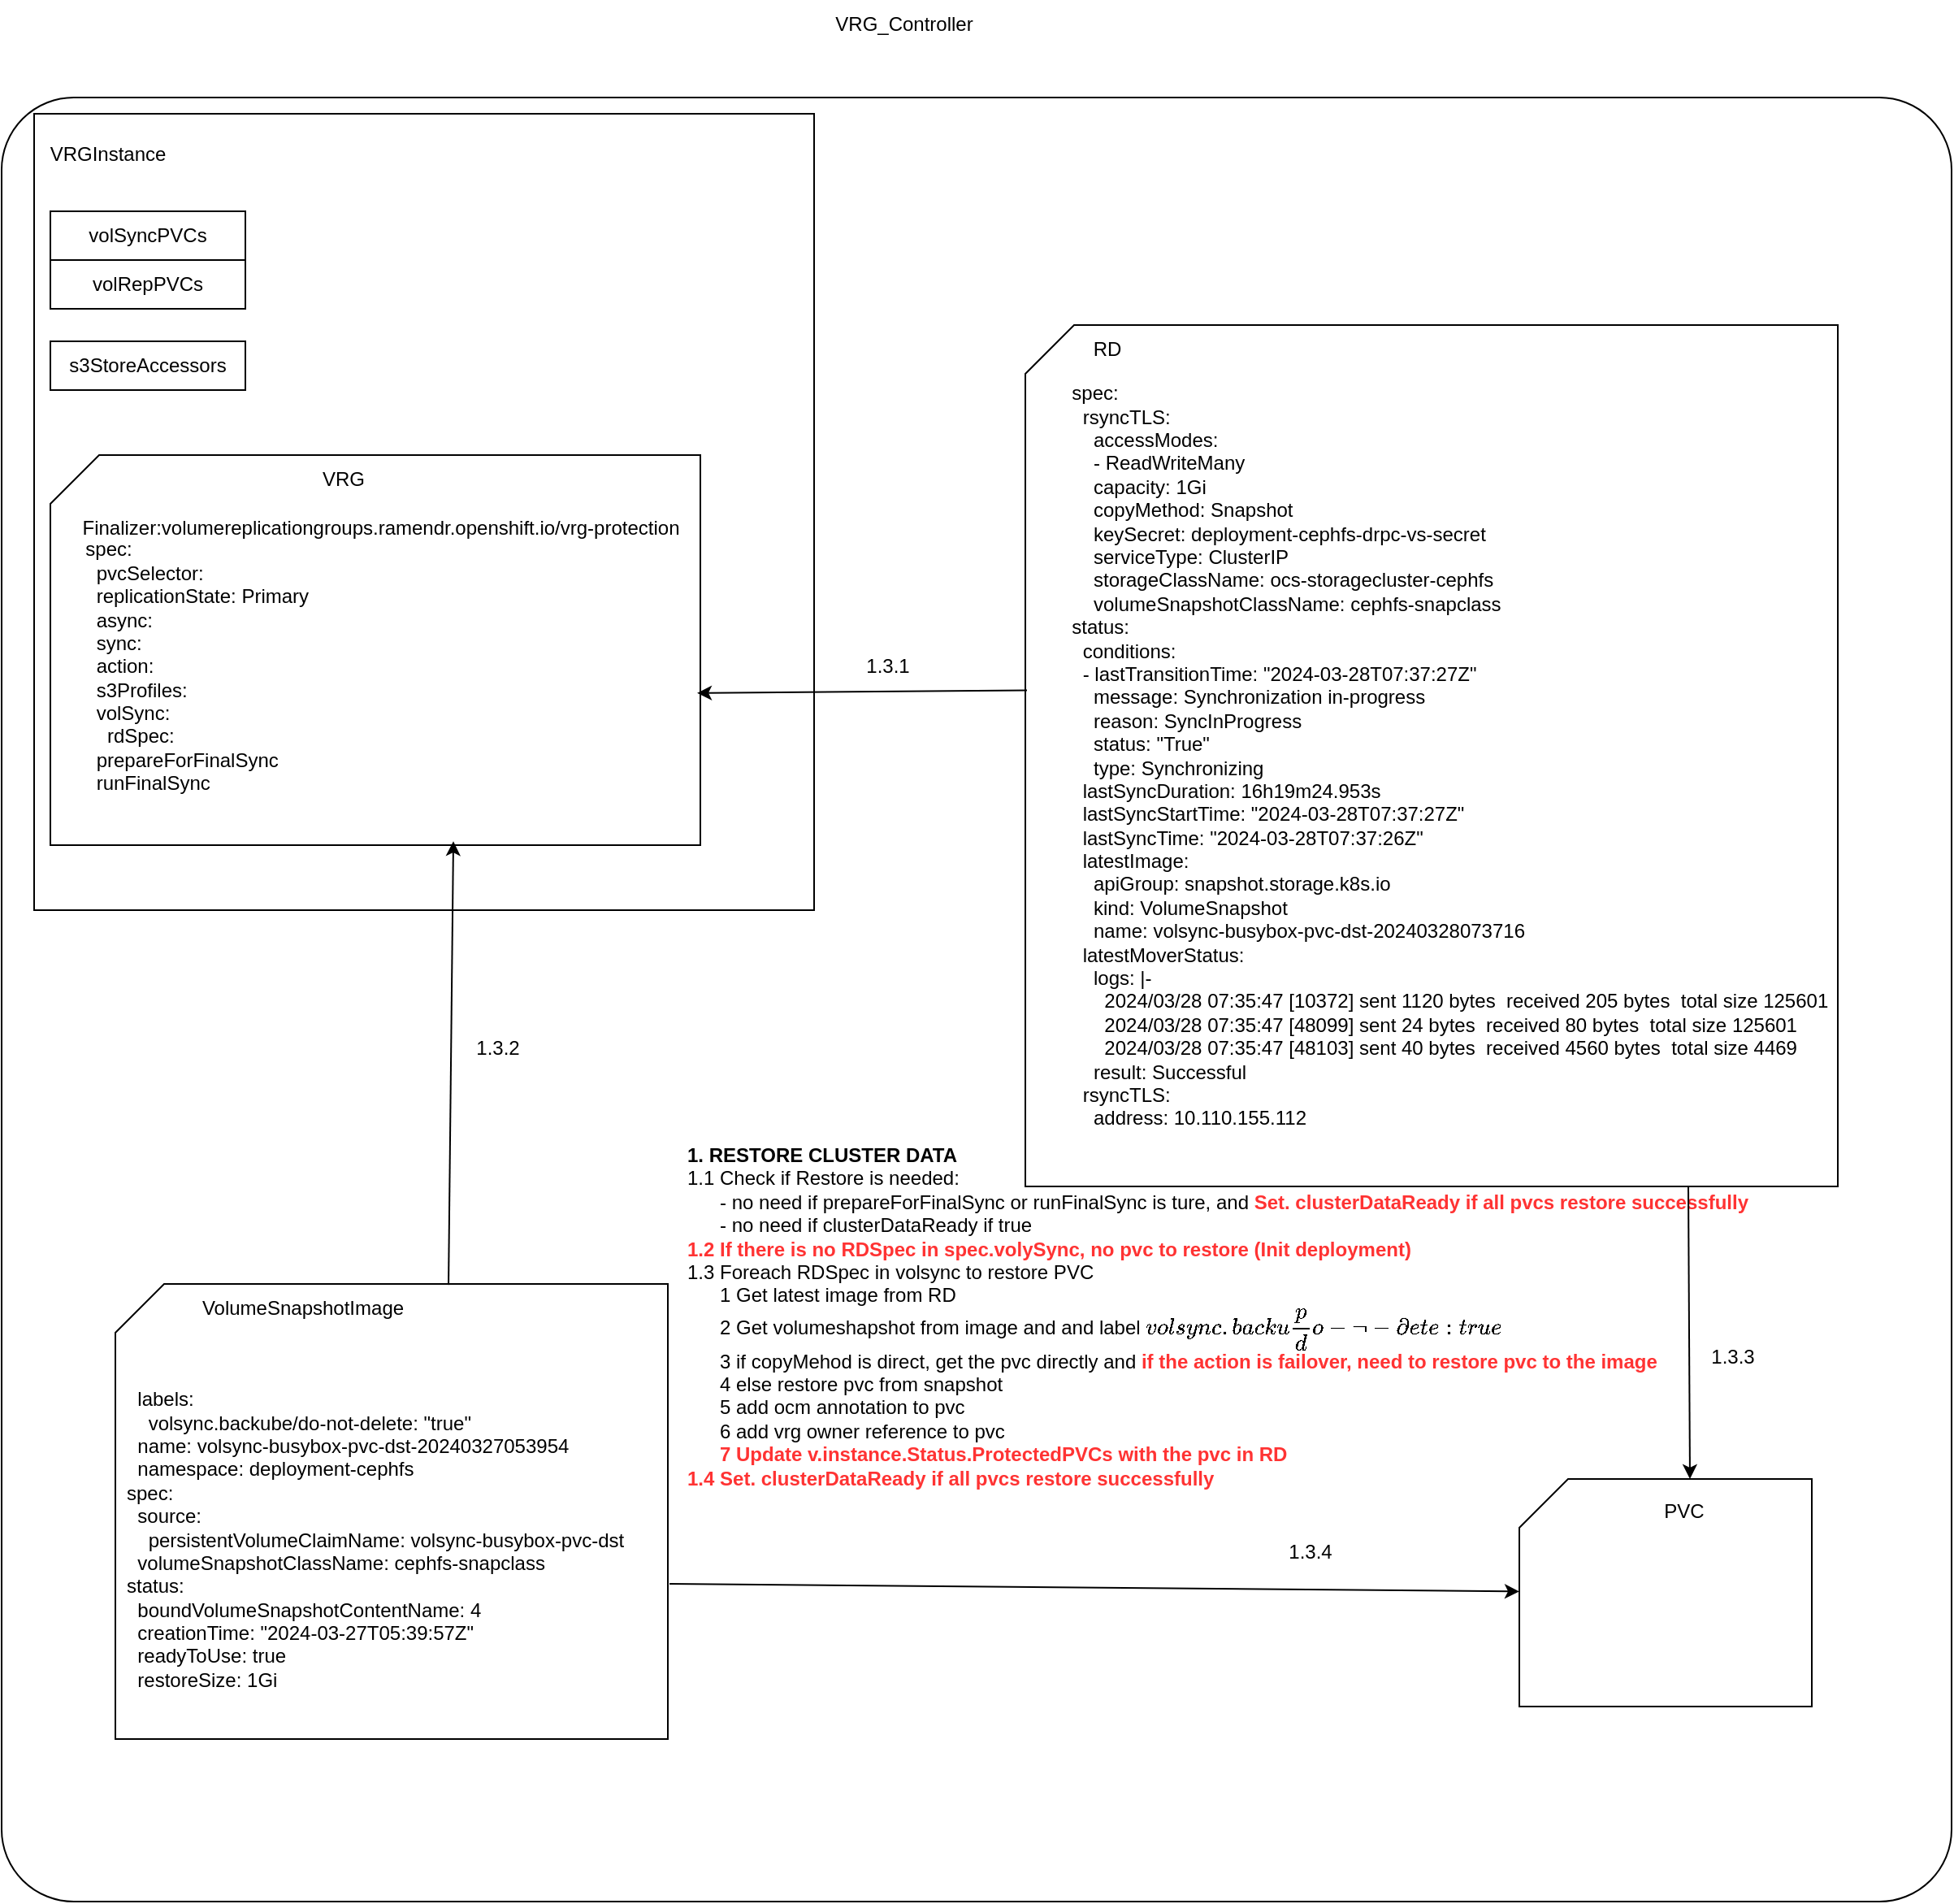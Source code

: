 <mxfile version="24.1.0" type="device">
  <diagram name="Page-1" id="Q4vXJlO9niQhnewD6HPh">
    <mxGraphModel dx="828" dy="503" grid="1" gridSize="10" guides="1" tooltips="1" connect="1" arrows="1" fold="1" page="1" pageScale="1" pageWidth="850" pageHeight="1100" math="0" shadow="0">
      <root>
        <mxCell id="0" />
        <mxCell id="1" parent="0" />
        <mxCell id="tZp8eonRlOqNcPzEyTe8-4" value="" style="rounded=1;whiteSpace=wrap;html=1;arcSize=4;" vertex="1" parent="1">
          <mxGeometry x="320" y="500" width="1200" height="1110" as="geometry" />
        </mxCell>
        <mxCell id="tZp8eonRlOqNcPzEyTe8-5" value="VRG_Controller" style="text;html=1;align=center;verticalAlign=middle;resizable=0;points=[];autosize=1;strokeColor=none;fillColor=none;" vertex="1" parent="1">
          <mxGeometry x="820" y="440" width="110" height="30" as="geometry" />
        </mxCell>
        <mxCell id="tZp8eonRlOqNcPzEyTe8-39" value="" style="endArrow=classic;html=1;rounded=0;" edge="1" parent="1" source="tZp8eonRlOqNcPzEyTe8-20" target="tZp8eonRlOqNcPzEyTe8-2">
          <mxGeometry width="50" height="50" relative="1" as="geometry">
            <mxPoint x="360" y="450" as="sourcePoint" />
            <mxPoint x="410" y="400" as="targetPoint" />
          </mxGeometry>
        </mxCell>
        <mxCell id="tZp8eonRlOqNcPzEyTe8-40" value="&lt;b&gt;1. RESTORE CLUSTER DATA&lt;/b&gt;&lt;div&gt;1.1 Check if Restore is needed:&lt;br&gt;&amp;nbsp; &amp;nbsp; &amp;nbsp; - no need if prepareForFinalSync or&amp;nbsp;&lt;span style=&quot;background-color: initial;&quot;&gt;runFinalSync is ture, and&amp;nbsp;&lt;/span&gt;&lt;b style=&quot;color: rgb(255, 51, 51);&quot;&gt;Set. clusterDataReady if all pvcs restore successfully&lt;/b&gt;&lt;span style=&quot;background-color: initial;&quot;&gt;&lt;br&gt;&lt;/span&gt;&amp;nbsp; &amp;nbsp; &amp;nbsp; - no need if clusterDataReady if true&lt;/div&gt;&lt;div&gt;&lt;font color=&quot;#ff3333&quot;&gt;&lt;b&gt;1.2 If there is no RDSpec in spec.volySync, no pvc to restore (Init deployment)&lt;br&gt;&lt;/b&gt;&lt;/font&gt;1.3 Foreach RDSpec in volsync to restore PVC&lt;/div&gt;&lt;div&gt;&amp;nbsp; &amp;nbsp; &amp;nbsp; 1 Get latest image from RD&lt;/div&gt;&lt;div&gt;&amp;nbsp; &amp;nbsp; &amp;nbsp; 2 Get volumeshapshot from image and and label `volsync.backup/do-not-delete: true`&lt;/div&gt;&lt;div&gt;&amp;nbsp; &amp;nbsp; &amp;nbsp; 3 if copyMehod is direct, get the pvc directly and&lt;b&gt;&lt;font color=&quot;#ff3333&quot;&gt; if the action is failover, need to restore pvc to the image&lt;/font&gt;&lt;/b&gt;&lt;/div&gt;&lt;div&gt;&amp;nbsp; &amp;nbsp; &amp;nbsp; 4 else restore pvc from snapshot&lt;br&gt;&amp;nbsp; &amp;nbsp; &amp;nbsp; 5 add ocm annotation to pvc&lt;/div&gt;&lt;div&gt;&amp;nbsp; &amp;nbsp; &amp;nbsp; 6 add vrg owner reference to pvc&lt;/div&gt;&lt;div&gt;&lt;font color=&quot;#ff3333&quot;&gt;&lt;b&gt;&amp;nbsp; &amp;nbsp; &amp;nbsp; 7 Update v.instance.Status.ProtectedPVCs with the pvc in RD&lt;/b&gt;&lt;/font&gt;&lt;/div&gt;&lt;div&gt;&lt;font color=&quot;#ff3333&quot;&gt;&lt;b&gt;1.4 Set. clusterDataReady if all pvcs restore successfully&lt;/b&gt;&lt;/font&gt;&lt;/div&gt;" style="text;html=1;align=left;verticalAlign=middle;resizable=0;points=[];autosize=1;strokeColor=none;fillColor=none;" vertex="1" parent="1">
          <mxGeometry x="740" y="1140" width="680" height="220" as="geometry" />
        </mxCell>
        <mxCell id="tZp8eonRlOqNcPzEyTe8-20" value="" style="whiteSpace=wrap;html=1;container=0;" vertex="1" parent="1">
          <mxGeometry x="340" y="510" width="480" height="490" as="geometry" />
        </mxCell>
        <mxCell id="tZp8eonRlOqNcPzEyTe8-22" value="&lt;span style=&quot;text-wrap: wrap;&quot;&gt;VRGInstance&lt;/span&gt;" style="text;html=1;align=center;verticalAlign=middle;resizable=0;points=[];autosize=1;strokeColor=none;fillColor=none;container=0;" vertex="1" parent="1">
          <mxGeometry x="340" y="520" width="90" height="30" as="geometry" />
        </mxCell>
        <mxCell id="tZp8eonRlOqNcPzEyTe8-32" value="s3StoreAccessors" style="rounded=0;whiteSpace=wrap;html=1;container=0;" vertex="1" parent="1">
          <mxGeometry x="350" y="650" width="120" height="30" as="geometry" />
        </mxCell>
        <mxCell id="tZp8eonRlOqNcPzEyTe8-27" value="volSyncPVCs" style="whiteSpace=wrap;html=1;container=0;" vertex="1" parent="1">
          <mxGeometry x="350" y="570" width="120" height="30" as="geometry" />
        </mxCell>
        <mxCell id="tZp8eonRlOqNcPzEyTe8-28" value="volRepPVCs" style="whiteSpace=wrap;html=1;container=0;" vertex="1" parent="1">
          <mxGeometry x="350" y="600" width="120" height="30" as="geometry" />
        </mxCell>
        <mxCell id="tZp8eonRlOqNcPzEyTe8-2" value="" style="shape=card;whiteSpace=wrap;html=1;" vertex="1" parent="1">
          <mxGeometry x="350" y="720" width="400" height="240" as="geometry" />
        </mxCell>
        <mxCell id="tZp8eonRlOqNcPzEyTe8-3" value="VRG" style="text;html=1;align=center;verticalAlign=middle;resizable=0;points=[];autosize=1;strokeColor=none;fillColor=none;" vertex="1" parent="1">
          <mxGeometry x="504.5" y="720" width="50" height="30" as="geometry" />
        </mxCell>
        <mxCell id="tZp8eonRlOqNcPzEyTe8-14" value="&lt;div&gt;&amp;nbsp; spec:&lt;/div&gt;&lt;div&gt;&amp;nbsp; &amp;nbsp; pvcSelector:&lt;br&gt;&amp;nbsp; &amp;nbsp;&amp;nbsp;replicationState: Primary&lt;/div&gt;&lt;div&gt;&amp;nbsp; &amp;nbsp;&amp;nbsp;async:&lt;/div&gt;&lt;div&gt;&amp;nbsp; &amp;nbsp; sync:&lt;br&gt;&amp;nbsp; &amp;nbsp; action:&lt;br&gt;&amp;nbsp; &amp;nbsp; s3Profiles:&lt;br&gt;&amp;nbsp; &amp;nbsp; volSync:&lt;br&gt;&amp;nbsp; &amp;nbsp; &amp;nbsp; rdSpec:&lt;br&gt;&amp;nbsp; &amp;nbsp; prepareForFinalSync&lt;br&gt;&amp;nbsp; &amp;nbsp; runFinalSync&lt;br&gt;&lt;/div&gt;" style="text;html=1;align=left;verticalAlign=middle;resizable=0;points=[];autosize=1;strokeColor=none;fillColor=none;" vertex="1" parent="1">
          <mxGeometry x="363" y="765" width="170" height="170" as="geometry" />
        </mxCell>
        <mxCell id="tZp8eonRlOqNcPzEyTe8-38" value="Finalizer:volumereplicationgroups.ramendr.openshift.io/vrg-protection" style="text;html=1;align=center;verticalAlign=middle;resizable=0;points=[];autosize=1;strokeColor=none;fillColor=none;" vertex="1" parent="1">
          <mxGeometry x="357.75" y="750" width="390" height="30" as="geometry" />
        </mxCell>
        <mxCell id="tZp8eonRlOqNcPzEyTe8-42" value="" style="shape=card;whiteSpace=wrap;html=1;" vertex="1" parent="1">
          <mxGeometry x="950" y="640" width="500" height="530" as="geometry" />
        </mxCell>
        <mxCell id="tZp8eonRlOqNcPzEyTe8-43" value="&lt;div&gt;&amp;nbsp; spec:&lt;/div&gt;&lt;div&gt;&amp;nbsp; &amp;nbsp; rsyncTLS:&lt;/div&gt;&lt;div&gt;&amp;nbsp; &amp;nbsp; &amp;nbsp; accessModes:&lt;/div&gt;&lt;div&gt;&amp;nbsp; &amp;nbsp; &amp;nbsp; - ReadWriteMany&lt;/div&gt;&lt;div&gt;&amp;nbsp; &amp;nbsp; &amp;nbsp; capacity: 1Gi&lt;/div&gt;&lt;div&gt;&amp;nbsp; &amp;nbsp; &amp;nbsp; copyMethod: Snapshot&lt;/div&gt;&lt;div&gt;&amp;nbsp; &amp;nbsp; &amp;nbsp; keySecret: deployment-cephfs-drpc-vs-secret&lt;/div&gt;&lt;div&gt;&amp;nbsp; &amp;nbsp; &amp;nbsp; serviceType: ClusterIP&lt;/div&gt;&lt;div&gt;&amp;nbsp; &amp;nbsp; &amp;nbsp; storageClassName: ocs-storagecluster-cephfs&lt;/div&gt;&lt;div&gt;&amp;nbsp; &amp;nbsp; &amp;nbsp; volumeSnapshotClassName: cephfs-snapclass&lt;/div&gt;&lt;div&gt;&amp;nbsp; status:&lt;/div&gt;&lt;div&gt;&amp;nbsp; &amp;nbsp; conditions:&lt;/div&gt;&lt;div&gt;&amp;nbsp; &amp;nbsp; - lastTransitionTime: &quot;2024-03-28T07:37:27Z&quot;&lt;/div&gt;&lt;div&gt;&amp;nbsp; &amp;nbsp; &amp;nbsp; message: Synchronization in-progress&lt;/div&gt;&lt;div&gt;&amp;nbsp; &amp;nbsp; &amp;nbsp; reason: SyncInProgress&lt;/div&gt;&lt;div&gt;&amp;nbsp; &amp;nbsp; &amp;nbsp; status: &quot;True&quot;&lt;/div&gt;&lt;div&gt;&amp;nbsp; &amp;nbsp; &amp;nbsp; type: Synchronizing&lt;/div&gt;&lt;div&gt;&amp;nbsp; &amp;nbsp; lastSyncDuration: 16h19m24.953s&lt;/div&gt;&lt;div&gt;&amp;nbsp; &amp;nbsp; lastSyncStartTime: &quot;2024-03-28T07:37:27Z&quot;&lt;/div&gt;&lt;div&gt;&amp;nbsp; &amp;nbsp; lastSyncTime: &quot;2024-03-28T07:37:26Z&quot;&lt;/div&gt;&lt;div&gt;&amp;nbsp; &amp;nbsp; latestImage:&lt;/div&gt;&lt;div&gt;&amp;nbsp; &amp;nbsp; &amp;nbsp; apiGroup: snapshot.storage.k8s.io&lt;/div&gt;&lt;div&gt;&amp;nbsp; &amp;nbsp; &amp;nbsp; kind: VolumeSnapshot&lt;/div&gt;&lt;div&gt;&amp;nbsp; &amp;nbsp; &amp;nbsp; name: volsync-busybox-pvc-dst-20240328073716&lt;/div&gt;&lt;div&gt;&amp;nbsp; &amp;nbsp; latestMoverStatus:&lt;/div&gt;&lt;div&gt;&amp;nbsp; &amp;nbsp; &amp;nbsp; logs: |-&lt;/div&gt;&lt;div&gt;&amp;nbsp; &amp;nbsp; &amp;nbsp; &amp;nbsp; 2024/03/28 07:35:47 [10372] sent 1120 bytes&amp;nbsp; received 205 bytes&amp;nbsp; total size 125601&lt;/div&gt;&lt;div&gt;&amp;nbsp; &amp;nbsp; &amp;nbsp; &amp;nbsp; 2024/03/28 07:35:47 [48099] sent 24 bytes&amp;nbsp; received 80 bytes&amp;nbsp; total size 125601&lt;/div&gt;&lt;div&gt;&amp;nbsp; &amp;nbsp; &amp;nbsp; &amp;nbsp; 2024/03/28 07:35:47 [48103] sent 40 bytes&amp;nbsp; received 4560 bytes&amp;nbsp; total size 4469&lt;/div&gt;&lt;div&gt;&amp;nbsp; &amp;nbsp; &amp;nbsp; result: Successful&lt;/div&gt;&lt;div&gt;&amp;nbsp; &amp;nbsp; rsyncTLS:&lt;/div&gt;&lt;div style=&quot;&quot;&gt;&amp;nbsp; &amp;nbsp; &amp;nbsp; address: 10.110.155.112&lt;/div&gt;" style="text;html=1;align=left;verticalAlign=middle;resizable=0;points=[];autosize=1;strokeColor=none;fillColor=none;" vertex="1" parent="1">
          <mxGeometry x="970" y="670" width="500" height="470" as="geometry" />
        </mxCell>
        <mxCell id="tZp8eonRlOqNcPzEyTe8-44" value="RD" style="text;html=1;align=center;verticalAlign=middle;resizable=0;points=[];autosize=1;strokeColor=none;fillColor=none;" vertex="1" parent="1">
          <mxGeometry x="980" y="640" width="40" height="30" as="geometry" />
        </mxCell>
        <mxCell id="tZp8eonRlOqNcPzEyTe8-45" value="" style="endArrow=classic;html=1;rounded=0;exitX=0.002;exitY=0.424;exitDx=0;exitDy=0;exitPerimeter=0;entryX=0.995;entryY=0.61;entryDx=0;entryDy=0;entryPerimeter=0;" edge="1" parent="1" source="tZp8eonRlOqNcPzEyTe8-42" target="tZp8eonRlOqNcPzEyTe8-2">
          <mxGeometry width="50" height="50" relative="1" as="geometry">
            <mxPoint x="780" y="900" as="sourcePoint" />
            <mxPoint x="830" y="850" as="targetPoint" />
          </mxGeometry>
        </mxCell>
        <mxCell id="tZp8eonRlOqNcPzEyTe8-46" value="" style="shape=card;whiteSpace=wrap;html=1;" vertex="1" parent="1">
          <mxGeometry x="390" y="1230" width="340" height="280" as="geometry" />
        </mxCell>
        <mxCell id="tZp8eonRlOqNcPzEyTe8-47" value="VolumeSnapshotImage" style="text;html=1;align=center;verticalAlign=middle;resizable=0;points=[];autosize=1;strokeColor=none;fillColor=none;" vertex="1" parent="1">
          <mxGeometry x="430" y="1230" width="150" height="30" as="geometry" />
        </mxCell>
        <mxCell id="tZp8eonRlOqNcPzEyTe8-48" value="&lt;div&gt;&lt;br&gt;&lt;/div&gt;&lt;div&gt;&amp;nbsp; labels:&lt;/div&gt;&lt;div&gt;&amp;nbsp; &amp;nbsp; volsync.backube/do-not-delete: &quot;true&quot;&lt;/div&gt;&lt;div&gt;&amp;nbsp; name: volsync-busybox-pvc-dst-20240327053954&lt;/div&gt;&lt;div&gt;&amp;nbsp; namespace: deployment-cephfs&lt;/div&gt;&lt;div&gt;spec:&lt;/div&gt;&lt;div&gt;&amp;nbsp; source:&lt;/div&gt;&lt;div&gt;&amp;nbsp; &amp;nbsp; persistentVolumeClaimName: volsync-busybox-pvc-dst&lt;/div&gt;&lt;div&gt;&amp;nbsp; volumeSnapshotClassName: cephfs-snapclass&lt;/div&gt;&lt;div&gt;status:&lt;/div&gt;&lt;div&gt;&amp;nbsp; boundVolumeSnapshotContentName: 4&lt;/div&gt;&lt;div&gt;&amp;nbsp; creationTime: &quot;2024-03-27T05:39:57Z&quot;&lt;/div&gt;&lt;div&gt;&amp;nbsp; readyToUse: true&lt;/div&gt;&lt;div&gt;&amp;nbsp; restoreSize: 1Gi&lt;/div&gt;" style="text;html=1;align=left;verticalAlign=middle;resizable=0;points=[];autosize=1;strokeColor=none;fillColor=none;" vertex="1" parent="1">
          <mxGeometry x="395" y="1270" width="330" height="220" as="geometry" />
        </mxCell>
        <mxCell id="tZp8eonRlOqNcPzEyTe8-49" value="" style="endArrow=classic;html=1;rounded=0;exitX=0.603;exitY=0.002;exitDx=0;exitDy=0;exitPerimeter=0;entryX=0.62;entryY=0.99;entryDx=0;entryDy=0;entryPerimeter=0;" edge="1" parent="1" source="tZp8eonRlOqNcPzEyTe8-46" target="tZp8eonRlOqNcPzEyTe8-2">
          <mxGeometry width="50" height="50" relative="1" as="geometry">
            <mxPoint x="961" y="995" as="sourcePoint" />
            <mxPoint x="758" y="876" as="targetPoint" />
          </mxGeometry>
        </mxCell>
        <mxCell id="tZp8eonRlOqNcPzEyTe8-50" value="" style="shape=card;whiteSpace=wrap;html=1;" vertex="1" parent="1">
          <mxGeometry x="1254" y="1350" width="180" height="140" as="geometry" />
        </mxCell>
        <mxCell id="tZp8eonRlOqNcPzEyTe8-51" value="PVC" style="text;html=1;align=center;verticalAlign=middle;resizable=0;points=[];autosize=1;strokeColor=none;fillColor=none;" vertex="1" parent="1">
          <mxGeometry x="1330" y="1355" width="50" height="30" as="geometry" />
        </mxCell>
        <mxCell id="tZp8eonRlOqNcPzEyTe8-52" value="" style="endArrow=classic;html=1;rounded=0;exitX=1.003;exitY=0.659;exitDx=0;exitDy=0;exitPerimeter=0;" edge="1" parent="1" source="tZp8eonRlOqNcPzEyTe8-46" target="tZp8eonRlOqNcPzEyTe8-50">
          <mxGeometry width="50" height="50" relative="1" as="geometry">
            <mxPoint x="740" y="1410" as="sourcePoint" />
            <mxPoint x="608" y="968" as="targetPoint" />
          </mxGeometry>
        </mxCell>
        <mxCell id="tZp8eonRlOqNcPzEyTe8-53" value="" style="endArrow=classic;html=1;rounded=0;exitX=0.816;exitY=1.001;exitDx=0;exitDy=0;exitPerimeter=0;entryX=0;entryY=0;entryDx=105;entryDy=0;entryPerimeter=0;" edge="1" parent="1" source="tZp8eonRlOqNcPzEyTe8-42" target="tZp8eonRlOqNcPzEyTe8-50">
          <mxGeometry width="50" height="50" relative="1" as="geometry">
            <mxPoint x="961" y="995" as="sourcePoint" />
            <mxPoint x="758" y="876" as="targetPoint" />
          </mxGeometry>
        </mxCell>
        <mxCell id="tZp8eonRlOqNcPzEyTe8-55" value="1.3.1" style="text;html=1;align=center;verticalAlign=middle;resizable=0;points=[];autosize=1;strokeColor=none;fillColor=none;" vertex="1" parent="1">
          <mxGeometry x="840" y="835" width="50" height="30" as="geometry" />
        </mxCell>
        <mxCell id="tZp8eonRlOqNcPzEyTe8-56" value="1.3.2" style="text;html=1;align=center;verticalAlign=middle;resizable=0;points=[];autosize=1;strokeColor=none;fillColor=none;" vertex="1" parent="1">
          <mxGeometry x="600" y="1070" width="50" height="30" as="geometry" />
        </mxCell>
        <mxCell id="tZp8eonRlOqNcPzEyTe8-57" value="1.3.4" style="text;html=1;align=center;verticalAlign=middle;resizable=0;points=[];autosize=1;strokeColor=none;fillColor=none;" vertex="1" parent="1">
          <mxGeometry x="1100" y="1380" width="50" height="30" as="geometry" />
        </mxCell>
        <mxCell id="tZp8eonRlOqNcPzEyTe8-58" value="1.3.3" style="text;html=1;align=center;verticalAlign=middle;resizable=0;points=[];autosize=1;strokeColor=none;fillColor=none;" vertex="1" parent="1">
          <mxGeometry x="1360" y="1260" width="50" height="30" as="geometry" />
        </mxCell>
      </root>
    </mxGraphModel>
  </diagram>
</mxfile>
